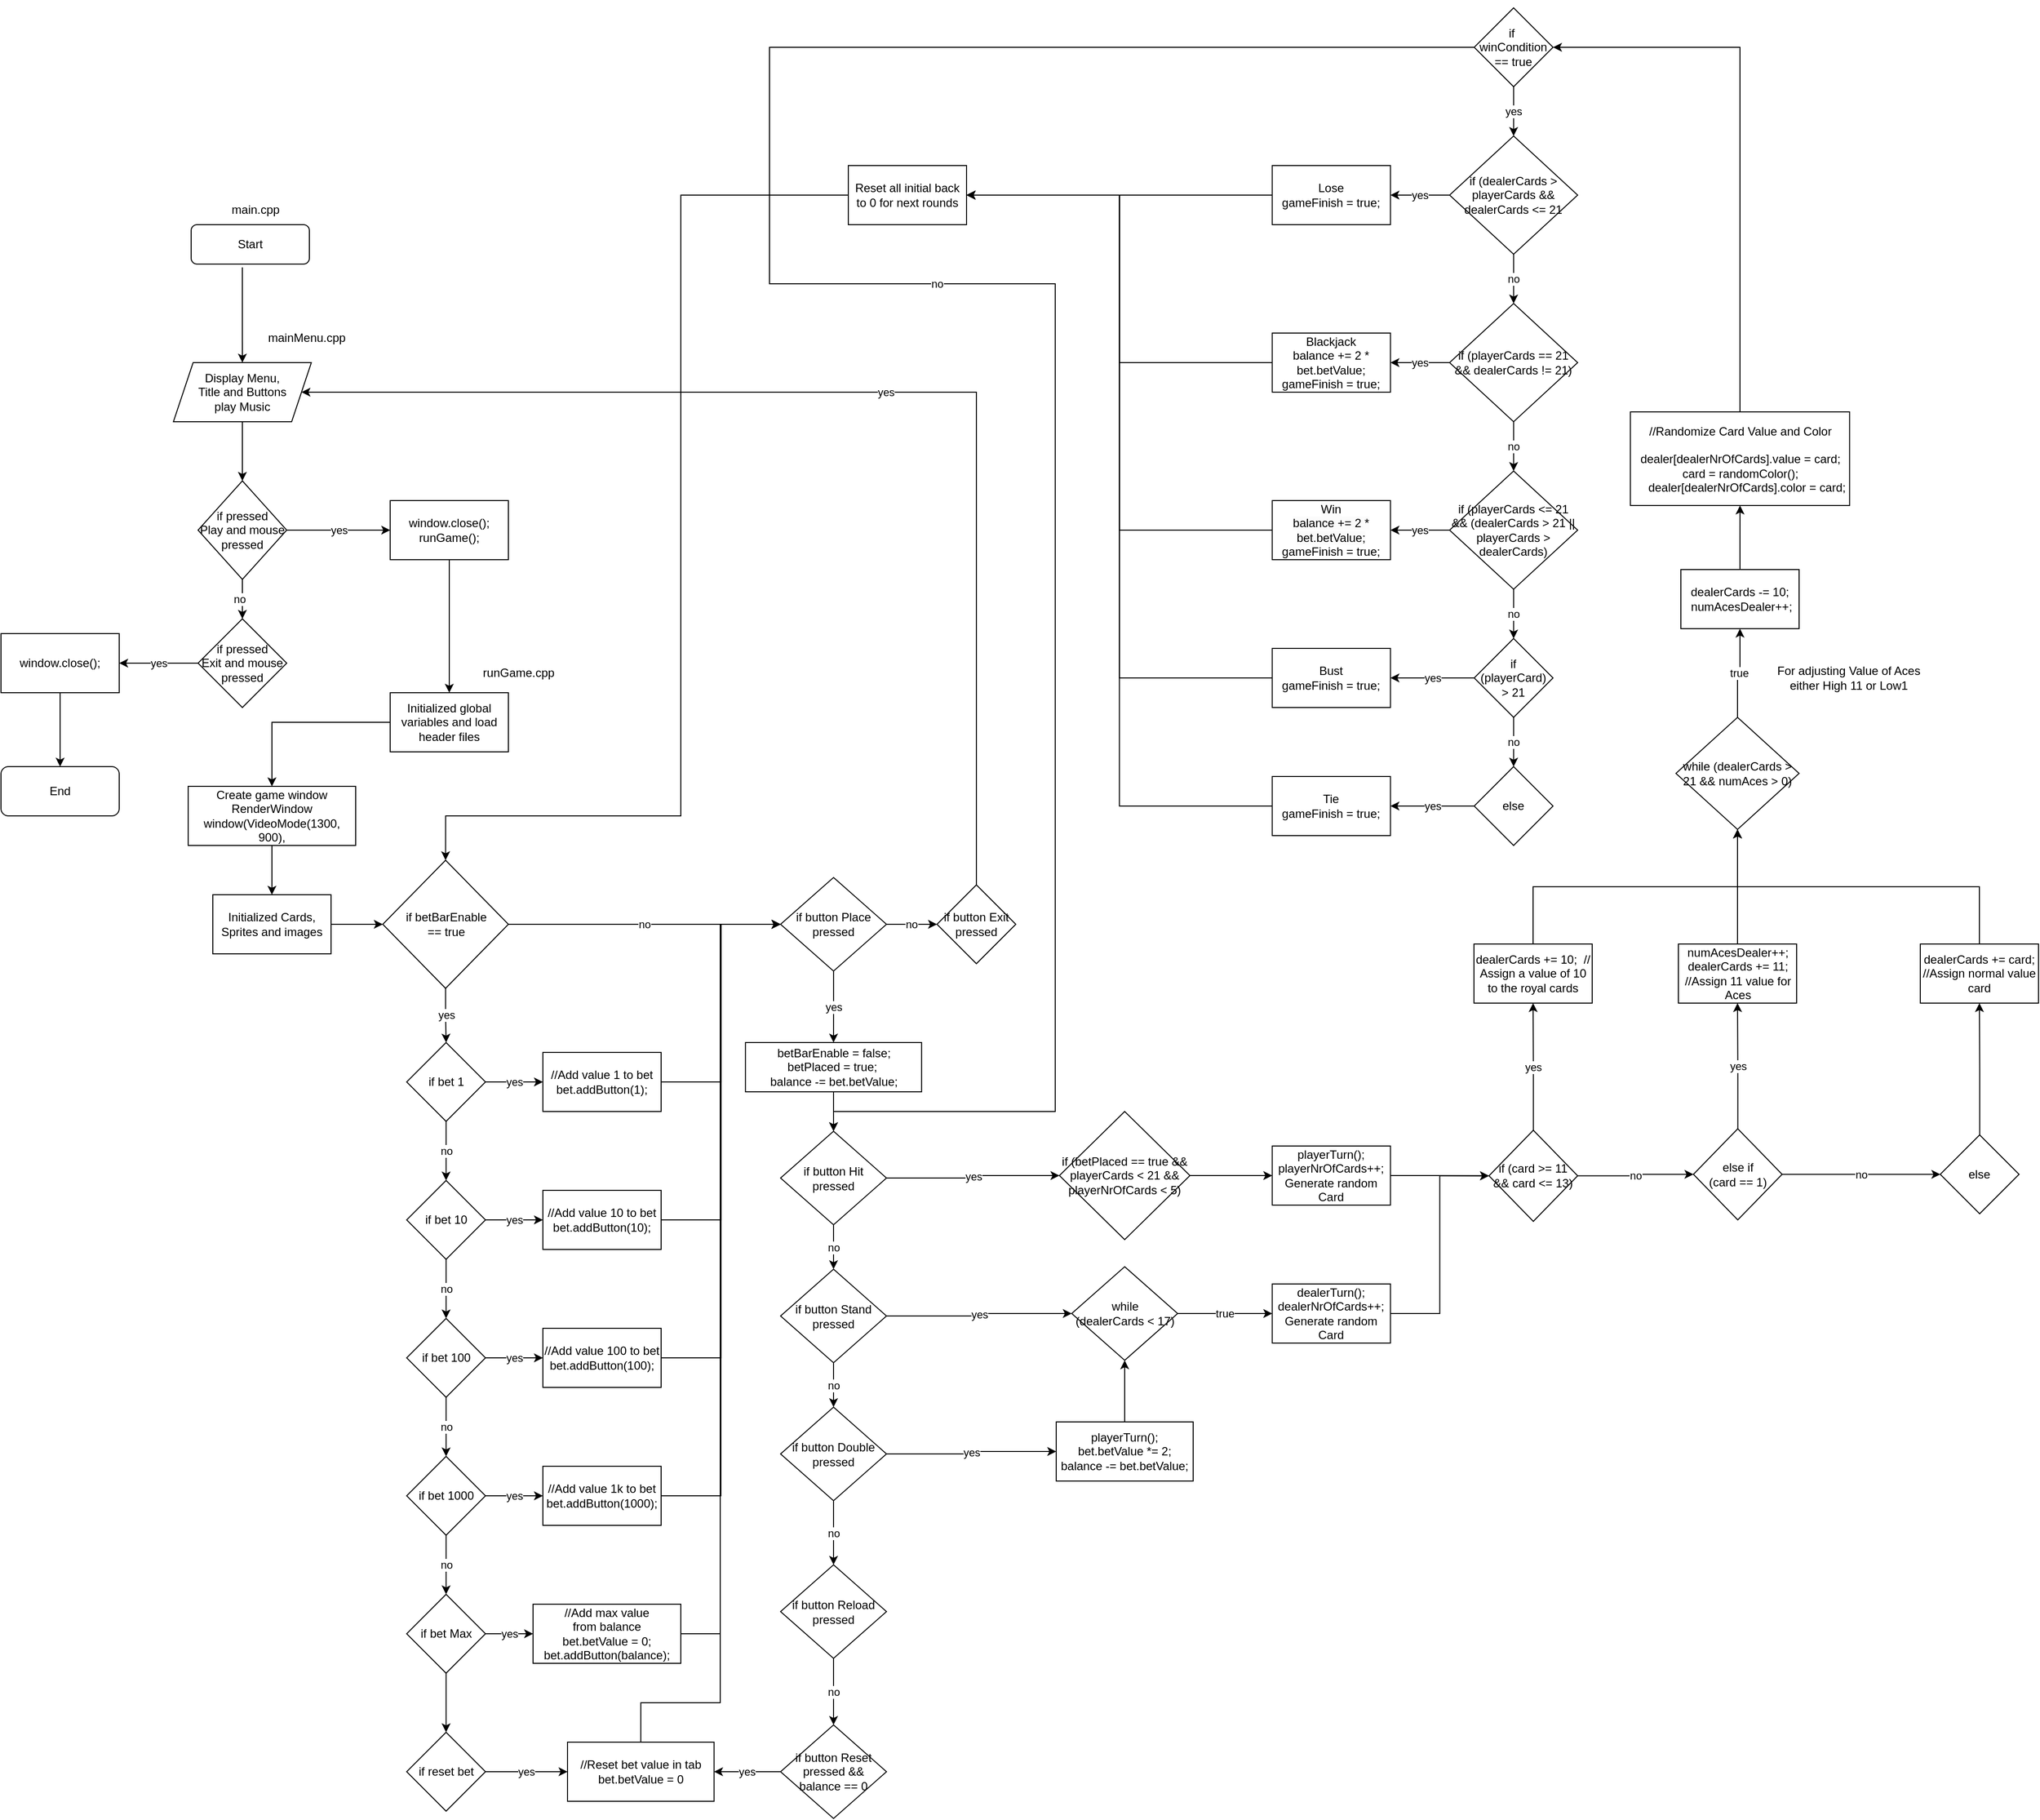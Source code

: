 <mxfile version="21.5.2" type="device">
  <diagram id="C5RBs43oDa-KdzZeNtuy" name="Page-1">
    <mxGraphModel dx="1436" dy="1927" grid="1" gridSize="10" guides="1" tooltips="1" connect="1" arrows="1" fold="1" page="1" pageScale="1" pageWidth="827" pageHeight="1169" math="0" shadow="0">
      <root>
        <mxCell id="WIyWlLk6GJQsqaUBKTNV-0" />
        <mxCell id="WIyWlLk6GJQsqaUBKTNV-1" parent="WIyWlLk6GJQsqaUBKTNV-0" />
        <mxCell id="WIyWlLk6GJQsqaUBKTNV-3" value="Start" style="rounded=1;whiteSpace=wrap;html=1;fontSize=12;glass=0;strokeWidth=1;shadow=0;" parent="WIyWlLk6GJQsqaUBKTNV-1" vertex="1">
          <mxGeometry x="363" y="50" width="120" height="40" as="geometry" />
        </mxCell>
        <mxCell id="_ZoihmpVt8dfy2tMKtAW-161" style="edgeStyle=orthogonalEdgeStyle;rounded=0;orthogonalLoop=1;jettySize=auto;html=1;exitX=1;exitY=0.5;exitDx=0;exitDy=0;entryX=0.5;entryY=0;entryDx=0;entryDy=0;" parent="WIyWlLk6GJQsqaUBKTNV-1" source="_ZoihmpVt8dfy2tMKtAW-148" edge="1">
          <mxGeometry relative="1" as="geometry">
            <Array as="points">
              <mxPoint x="1460" y="3185" />
              <mxPoint x="1460" y="260" />
              <mxPoint x="325" y="260" />
            </Array>
            <mxPoint x="325" y="280" as="targetPoint" />
          </mxGeometry>
        </mxCell>
        <mxCell id="vhASGHHcuAKfjOMkWjse-0" value="" style="endArrow=classic;html=1;rounded=0;exitX=0.433;exitY=1.085;exitDx=0;exitDy=0;exitPerimeter=0;entryX=0.5;entryY=0;entryDx=0;entryDy=0;" edge="1" parent="WIyWlLk6GJQsqaUBKTNV-1" source="WIyWlLk6GJQsqaUBKTNV-3" target="vhASGHHcuAKfjOMkWjse-1">
          <mxGeometry width="50" height="50" relative="1" as="geometry">
            <mxPoint x="380" y="170" as="sourcePoint" />
            <mxPoint x="406" y="130" as="targetPoint" />
          </mxGeometry>
        </mxCell>
        <mxCell id="vhASGHHcuAKfjOMkWjse-4" style="edgeStyle=orthogonalEdgeStyle;rounded=0;orthogonalLoop=1;jettySize=auto;html=1;exitX=0.5;exitY=1;exitDx=0;exitDy=0;entryX=0.5;entryY=0;entryDx=0;entryDy=0;" edge="1" parent="WIyWlLk6GJQsqaUBKTNV-1" source="vhASGHHcuAKfjOMkWjse-1" target="vhASGHHcuAKfjOMkWjse-2">
          <mxGeometry relative="1" as="geometry" />
        </mxCell>
        <mxCell id="vhASGHHcuAKfjOMkWjse-1" value="Display Menu, &lt;br&gt;Title and Buttons&lt;br&gt;play Music" style="shape=parallelogram;perimeter=parallelogramPerimeter;whiteSpace=wrap;html=1;fixedSize=1;" vertex="1" parent="WIyWlLk6GJQsqaUBKTNV-1">
          <mxGeometry x="345" y="190" width="140" height="60" as="geometry" />
        </mxCell>
        <mxCell id="vhASGHHcuAKfjOMkWjse-5" value="no&amp;nbsp;&amp;nbsp;" style="edgeStyle=orthogonalEdgeStyle;rounded=0;orthogonalLoop=1;jettySize=auto;html=1;exitX=0.5;exitY=1;exitDx=0;exitDy=0;" edge="1" parent="WIyWlLk6GJQsqaUBKTNV-1" source="vhASGHHcuAKfjOMkWjse-2" target="vhASGHHcuAKfjOMkWjse-3">
          <mxGeometry relative="1" as="geometry" />
        </mxCell>
        <mxCell id="vhASGHHcuAKfjOMkWjse-7" value="yes" style="edgeStyle=orthogonalEdgeStyle;rounded=0;orthogonalLoop=1;jettySize=auto;html=1;" edge="1" parent="WIyWlLk6GJQsqaUBKTNV-1" source="vhASGHHcuAKfjOMkWjse-2" target="vhASGHHcuAKfjOMkWjse-6">
          <mxGeometry relative="1" as="geometry" />
        </mxCell>
        <mxCell id="vhASGHHcuAKfjOMkWjse-2" value="if pressed&lt;br&gt;Play and mouse pressed" style="rhombus;whiteSpace=wrap;html=1;" vertex="1" parent="WIyWlLk6GJQsqaUBKTNV-1">
          <mxGeometry x="370" y="310" width="90" height="100" as="geometry" />
        </mxCell>
        <mxCell id="vhASGHHcuAKfjOMkWjse-10" value="yes" style="edgeStyle=orthogonalEdgeStyle;rounded=0;orthogonalLoop=1;jettySize=auto;html=1;" edge="1" parent="WIyWlLk6GJQsqaUBKTNV-1" source="vhASGHHcuAKfjOMkWjse-3" target="vhASGHHcuAKfjOMkWjse-9">
          <mxGeometry relative="1" as="geometry" />
        </mxCell>
        <mxCell id="vhASGHHcuAKfjOMkWjse-3" value="if pressed&lt;br&gt;Exit and mouse pressed" style="rhombus;whiteSpace=wrap;html=1;fillColor=none;" vertex="1" parent="WIyWlLk6GJQsqaUBKTNV-1">
          <mxGeometry x="370" y="450" width="90" height="90" as="geometry" />
        </mxCell>
        <mxCell id="vhASGHHcuAKfjOMkWjse-17" value="" style="edgeStyle=orthogonalEdgeStyle;rounded=0;orthogonalLoop=1;jettySize=auto;html=1;" edge="1" parent="WIyWlLk6GJQsqaUBKTNV-1" source="vhASGHHcuAKfjOMkWjse-6" target="vhASGHHcuAKfjOMkWjse-16">
          <mxGeometry relative="1" as="geometry" />
        </mxCell>
        <mxCell id="vhASGHHcuAKfjOMkWjse-6" value="&lt;div&gt;window.close();&lt;/div&gt;&lt;div&gt;&lt;span style=&quot;background-color: initial;&quot;&gt;runGame();&lt;/span&gt;&lt;/div&gt;" style="whiteSpace=wrap;html=1;" vertex="1" parent="WIyWlLk6GJQsqaUBKTNV-1">
          <mxGeometry x="565" y="330" width="120" height="60" as="geometry" />
        </mxCell>
        <mxCell id="vhASGHHcuAKfjOMkWjse-196" style="edgeStyle=orthogonalEdgeStyle;rounded=0;orthogonalLoop=1;jettySize=auto;html=1;exitX=0.5;exitY=1;exitDx=0;exitDy=0;entryX=0.5;entryY=0;entryDx=0;entryDy=0;" edge="1" parent="WIyWlLk6GJQsqaUBKTNV-1" source="vhASGHHcuAKfjOMkWjse-9" target="vhASGHHcuAKfjOMkWjse-195">
          <mxGeometry relative="1" as="geometry" />
        </mxCell>
        <mxCell id="vhASGHHcuAKfjOMkWjse-9" value="window.close();" style="whiteSpace=wrap;html=1;fillColor=none;" vertex="1" parent="WIyWlLk6GJQsqaUBKTNV-1">
          <mxGeometry x="170" y="465" width="120" height="60" as="geometry" />
        </mxCell>
        <mxCell id="vhASGHHcuAKfjOMkWjse-23" value="" style="edgeStyle=orthogonalEdgeStyle;rounded=0;orthogonalLoop=1;jettySize=auto;html=1;entryX=0.5;entryY=0;entryDx=0;entryDy=0;" edge="1" parent="WIyWlLk6GJQsqaUBKTNV-1" source="vhASGHHcuAKfjOMkWjse-16" target="vhASGHHcuAKfjOMkWjse-22">
          <mxGeometry relative="1" as="geometry">
            <mxPoint x="625" y="607.5" as="targetPoint" />
          </mxGeometry>
        </mxCell>
        <mxCell id="vhASGHHcuAKfjOMkWjse-16" value="Initialized global variables and load header files" style="whiteSpace=wrap;html=1;" vertex="1" parent="WIyWlLk6GJQsqaUBKTNV-1">
          <mxGeometry x="565" y="525" width="120" height="60" as="geometry" />
        </mxCell>
        <mxCell id="vhASGHHcuAKfjOMkWjse-18" value="runGame.cpp" style="text;html=1;align=center;verticalAlign=middle;resizable=0;points=[];autosize=1;strokeColor=none;fillColor=none;" vertex="1" parent="WIyWlLk6GJQsqaUBKTNV-1">
          <mxGeometry x="645" y="490" width="100" height="30" as="geometry" />
        </mxCell>
        <mxCell id="vhASGHHcuAKfjOMkWjse-19" value="main.cpp" style="text;html=1;align=center;verticalAlign=middle;resizable=0;points=[];autosize=1;strokeColor=none;fillColor=none;" vertex="1" parent="WIyWlLk6GJQsqaUBKTNV-1">
          <mxGeometry x="393" y="20" width="70" height="30" as="geometry" />
        </mxCell>
        <mxCell id="vhASGHHcuAKfjOMkWjse-20" value="mainMenu.cpp" style="text;html=1;align=center;verticalAlign=middle;resizable=0;points=[];autosize=1;strokeColor=none;fillColor=none;" vertex="1" parent="WIyWlLk6GJQsqaUBKTNV-1">
          <mxGeometry x="430" y="150" width="100" height="30" as="geometry" />
        </mxCell>
        <mxCell id="vhASGHHcuAKfjOMkWjse-25" value="" style="edgeStyle=orthogonalEdgeStyle;rounded=0;orthogonalLoop=1;jettySize=auto;html=1;exitX=0.5;exitY=1;exitDx=0;exitDy=0;" edge="1" parent="WIyWlLk6GJQsqaUBKTNV-1" source="vhASGHHcuAKfjOMkWjse-22" target="vhASGHHcuAKfjOMkWjse-24">
          <mxGeometry relative="1" as="geometry">
            <mxPoint x="625" y="667.5" as="sourcePoint" />
          </mxGeometry>
        </mxCell>
        <mxCell id="vhASGHHcuAKfjOMkWjse-22" value="Create game window&lt;br&gt;RenderWindow window(VideoMode(1300, 900)," style="whiteSpace=wrap;html=1;" vertex="1" parent="WIyWlLk6GJQsqaUBKTNV-1">
          <mxGeometry x="360" y="620" width="170" height="60" as="geometry" />
        </mxCell>
        <mxCell id="vhASGHHcuAKfjOMkWjse-27" value="" style="edgeStyle=orthogonalEdgeStyle;rounded=0;orthogonalLoop=1;jettySize=auto;html=1;" edge="1" parent="WIyWlLk6GJQsqaUBKTNV-1" source="vhASGHHcuAKfjOMkWjse-24" target="vhASGHHcuAKfjOMkWjse-26">
          <mxGeometry relative="1" as="geometry" />
        </mxCell>
        <mxCell id="vhASGHHcuAKfjOMkWjse-24" value="Initialized Cards, Sprites and images" style="whiteSpace=wrap;html=1;" vertex="1" parent="WIyWlLk6GJQsqaUBKTNV-1">
          <mxGeometry x="385" y="730" width="120" height="60" as="geometry" />
        </mxCell>
        <mxCell id="vhASGHHcuAKfjOMkWjse-31" value="no" style="edgeStyle=orthogonalEdgeStyle;rounded=0;orthogonalLoop=1;jettySize=auto;html=1;" edge="1" parent="WIyWlLk6GJQsqaUBKTNV-1" source="vhASGHHcuAKfjOMkWjse-26" target="vhASGHHcuAKfjOMkWjse-30">
          <mxGeometry relative="1" as="geometry" />
        </mxCell>
        <mxCell id="vhASGHHcuAKfjOMkWjse-110" value="yes" style="edgeStyle=orthogonalEdgeStyle;rounded=0;orthogonalLoop=1;jettySize=auto;html=1;" edge="1" parent="WIyWlLk6GJQsqaUBKTNV-1" source="vhASGHHcuAKfjOMkWjse-26" target="vhASGHHcuAKfjOMkWjse-109">
          <mxGeometry relative="1" as="geometry" />
        </mxCell>
        <mxCell id="vhASGHHcuAKfjOMkWjse-26" value="if betBarEnable &lt;br&gt;== true" style="rhombus;whiteSpace=wrap;html=1;" vertex="1" parent="WIyWlLk6GJQsqaUBKTNV-1">
          <mxGeometry x="557.5" y="695" width="127.5" height="130" as="geometry" />
        </mxCell>
        <mxCell id="vhASGHHcuAKfjOMkWjse-44" value="yes" style="edgeStyle=orthogonalEdgeStyle;rounded=0;orthogonalLoop=1;jettySize=auto;html=1;" edge="1" parent="WIyWlLk6GJQsqaUBKTNV-1" source="vhASGHHcuAKfjOMkWjse-30" target="vhASGHHcuAKfjOMkWjse-43">
          <mxGeometry relative="1" as="geometry" />
        </mxCell>
        <mxCell id="vhASGHHcuAKfjOMkWjse-57" value="no" style="edgeStyle=orthogonalEdgeStyle;rounded=0;orthogonalLoop=1;jettySize=auto;html=1;" edge="1" parent="WIyWlLk6GJQsqaUBKTNV-1" source="vhASGHHcuAKfjOMkWjse-30" target="vhASGHHcuAKfjOMkWjse-56">
          <mxGeometry relative="1" as="geometry" />
        </mxCell>
        <mxCell id="vhASGHHcuAKfjOMkWjse-30" value="if button Place pressed" style="rhombus;whiteSpace=wrap;html=1;" vertex="1" parent="WIyWlLk6GJQsqaUBKTNV-1">
          <mxGeometry x="961.25" y="712.5" width="107.5" height="95" as="geometry" />
        </mxCell>
        <mxCell id="vhASGHHcuAKfjOMkWjse-38" value="no" style="edgeStyle=orthogonalEdgeStyle;rounded=0;orthogonalLoop=1;jettySize=auto;html=1;" edge="1" parent="WIyWlLk6GJQsqaUBKTNV-1" source="vhASGHHcuAKfjOMkWjse-35" target="vhASGHHcuAKfjOMkWjse-37">
          <mxGeometry relative="1" as="geometry" />
        </mxCell>
        <mxCell id="vhASGHHcuAKfjOMkWjse-62" value="yes" style="edgeStyle=orthogonalEdgeStyle;rounded=0;orthogonalLoop=1;jettySize=auto;html=1;exitX=1;exitY=0.5;exitDx=0;exitDy=0;entryX=0;entryY=0.5;entryDx=0;entryDy=0;" edge="1" parent="WIyWlLk6GJQsqaUBKTNV-1" source="vhASGHHcuAKfjOMkWjse-35" target="vhASGHHcuAKfjOMkWjse-47">
          <mxGeometry relative="1" as="geometry" />
        </mxCell>
        <mxCell id="vhASGHHcuAKfjOMkWjse-35" value="if button Hit pressed" style="rhombus;whiteSpace=wrap;html=1;" vertex="1" parent="WIyWlLk6GJQsqaUBKTNV-1">
          <mxGeometry x="961.25" y="970" width="107.5" height="95" as="geometry" />
        </mxCell>
        <mxCell id="vhASGHHcuAKfjOMkWjse-40" value="no" style="edgeStyle=orthogonalEdgeStyle;rounded=0;orthogonalLoop=1;jettySize=auto;html=1;" edge="1" parent="WIyWlLk6GJQsqaUBKTNV-1" source="vhASGHHcuAKfjOMkWjse-37" target="vhASGHHcuAKfjOMkWjse-39">
          <mxGeometry relative="1" as="geometry" />
        </mxCell>
        <mxCell id="vhASGHHcuAKfjOMkWjse-67" value="yes" style="edgeStyle=orthogonalEdgeStyle;rounded=0;orthogonalLoop=1;jettySize=auto;html=1;" edge="1" parent="WIyWlLk6GJQsqaUBKTNV-1" source="vhASGHHcuAKfjOMkWjse-37" target="vhASGHHcuAKfjOMkWjse-66">
          <mxGeometry relative="1" as="geometry" />
        </mxCell>
        <mxCell id="vhASGHHcuAKfjOMkWjse-37" value="if button Stand pressed" style="rhombus;whiteSpace=wrap;html=1;" vertex="1" parent="WIyWlLk6GJQsqaUBKTNV-1">
          <mxGeometry x="961.25" y="1110" width="107.5" height="95" as="geometry" />
        </mxCell>
        <mxCell id="vhASGHHcuAKfjOMkWjse-42" value="no" style="edgeStyle=orthogonalEdgeStyle;rounded=0;orthogonalLoop=1;jettySize=auto;html=1;" edge="1" parent="WIyWlLk6GJQsqaUBKTNV-1" source="vhASGHHcuAKfjOMkWjse-39" target="vhASGHHcuAKfjOMkWjse-41">
          <mxGeometry relative="1" as="geometry" />
        </mxCell>
        <mxCell id="vhASGHHcuAKfjOMkWjse-71" value="yes" style="edgeStyle=orthogonalEdgeStyle;rounded=0;orthogonalLoop=1;jettySize=auto;html=1;" edge="1" parent="WIyWlLk6GJQsqaUBKTNV-1" source="vhASGHHcuAKfjOMkWjse-39" target="vhASGHHcuAKfjOMkWjse-70">
          <mxGeometry relative="1" as="geometry" />
        </mxCell>
        <mxCell id="vhASGHHcuAKfjOMkWjse-39" value="if button Double pressed" style="rhombus;whiteSpace=wrap;html=1;" vertex="1" parent="WIyWlLk6GJQsqaUBKTNV-1">
          <mxGeometry x="961.25" y="1250" width="107.5" height="95" as="geometry" />
        </mxCell>
        <mxCell id="vhASGHHcuAKfjOMkWjse-54" value="no" style="edgeStyle=orthogonalEdgeStyle;rounded=0;orthogonalLoop=1;jettySize=auto;html=1;" edge="1" parent="WIyWlLk6GJQsqaUBKTNV-1" source="vhASGHHcuAKfjOMkWjse-41" target="vhASGHHcuAKfjOMkWjse-53">
          <mxGeometry relative="1" as="geometry" />
        </mxCell>
        <mxCell id="vhASGHHcuAKfjOMkWjse-41" value="if button Reload pressed" style="rhombus;whiteSpace=wrap;html=1;" vertex="1" parent="WIyWlLk6GJQsqaUBKTNV-1">
          <mxGeometry x="961.25" y="1410" width="107.5" height="95" as="geometry" />
        </mxCell>
        <mxCell id="vhASGHHcuAKfjOMkWjse-55" style="edgeStyle=orthogonalEdgeStyle;rounded=0;orthogonalLoop=1;jettySize=auto;html=1;entryX=0.5;entryY=0;entryDx=0;entryDy=0;" edge="1" parent="WIyWlLk6GJQsqaUBKTNV-1" source="vhASGHHcuAKfjOMkWjse-43" target="vhASGHHcuAKfjOMkWjse-35">
          <mxGeometry relative="1" as="geometry" />
        </mxCell>
        <mxCell id="vhASGHHcuAKfjOMkWjse-43" value="&lt;div&gt;betBarEnable = false;&lt;/div&gt;&lt;div&gt;betPlaced = true;&amp;nbsp;&lt;br&gt;&lt;span style=&quot;background-color: initial;&quot;&gt;balance -= bet.betValue;&lt;/span&gt;&lt;/div&gt;" style="whiteSpace=wrap;html=1;" vertex="1" parent="WIyWlLk6GJQsqaUBKTNV-1">
          <mxGeometry x="925.62" y="880" width="178.75" height="50" as="geometry" />
        </mxCell>
        <mxCell id="vhASGHHcuAKfjOMkWjse-63" style="edgeStyle=orthogonalEdgeStyle;rounded=0;orthogonalLoop=1;jettySize=auto;html=1;exitX=1;exitY=0.5;exitDx=0;exitDy=0;" edge="1" parent="WIyWlLk6GJQsqaUBKTNV-1" source="vhASGHHcuAKfjOMkWjse-47" target="vhASGHHcuAKfjOMkWjse-49">
          <mxGeometry relative="1" as="geometry" />
        </mxCell>
        <mxCell id="vhASGHHcuAKfjOMkWjse-47" value="if (betPlaced == true &amp;amp;&amp;amp; playerCards &amp;lt; 21 &amp;amp;&amp;amp; playerNrOfCards &amp;lt; 5)" style="rhombus;whiteSpace=wrap;html=1;" vertex="1" parent="WIyWlLk6GJQsqaUBKTNV-1">
          <mxGeometry x="1244.25" y="950" width="132.5" height="130" as="geometry" />
        </mxCell>
        <mxCell id="vhASGHHcuAKfjOMkWjse-76" value="" style="edgeStyle=orthogonalEdgeStyle;rounded=0;orthogonalLoop=1;jettySize=auto;html=1;" edge="1" parent="WIyWlLk6GJQsqaUBKTNV-1" source="vhASGHHcuAKfjOMkWjse-49" target="vhASGHHcuAKfjOMkWjse-75">
          <mxGeometry relative="1" as="geometry" />
        </mxCell>
        <mxCell id="vhASGHHcuAKfjOMkWjse-49" value="playerTurn();&lt;br&gt;playerNrOfCards++;&lt;br&gt;Generate random Card" style="whiteSpace=wrap;html=1;" vertex="1" parent="WIyWlLk6GJQsqaUBKTNV-1">
          <mxGeometry x="1460.25" y="985" width="120" height="60" as="geometry" />
        </mxCell>
        <mxCell id="vhASGHHcuAKfjOMkWjse-139" value="yes" style="edgeStyle=orthogonalEdgeStyle;rounded=0;orthogonalLoop=1;jettySize=auto;html=1;exitX=0;exitY=0.5;exitDx=0;exitDy=0;entryX=1;entryY=0.5;entryDx=0;entryDy=0;" edge="1" parent="WIyWlLk6GJQsqaUBKTNV-1" source="vhASGHHcuAKfjOMkWjse-53" target="vhASGHHcuAKfjOMkWjse-134">
          <mxGeometry relative="1" as="geometry" />
        </mxCell>
        <mxCell id="vhASGHHcuAKfjOMkWjse-53" value="if button Reset pressed &amp;amp;&amp;amp;&lt;br&gt;balance == 0" style="rhombus;whiteSpace=wrap;html=1;" vertex="1" parent="WIyWlLk6GJQsqaUBKTNV-1">
          <mxGeometry x="961.25" y="1572.5" width="107.5" height="95" as="geometry" />
        </mxCell>
        <mxCell id="vhASGHHcuAKfjOMkWjse-61" value="yes" style="edgeStyle=orthogonalEdgeStyle;rounded=0;orthogonalLoop=1;jettySize=auto;html=1;entryX=1;entryY=0.5;entryDx=0;entryDy=0;" edge="1" parent="WIyWlLk6GJQsqaUBKTNV-1" source="vhASGHHcuAKfjOMkWjse-56" target="vhASGHHcuAKfjOMkWjse-1">
          <mxGeometry relative="1" as="geometry">
            <Array as="points">
              <mxPoint x="1160" y="220" />
            </Array>
          </mxGeometry>
        </mxCell>
        <mxCell id="vhASGHHcuAKfjOMkWjse-56" value="if button Exit pressed" style="rhombus;whiteSpace=wrap;html=1;" vertex="1" parent="WIyWlLk6GJQsqaUBKTNV-1">
          <mxGeometry x="1120" y="720" width="80" height="80" as="geometry" />
        </mxCell>
        <mxCell id="vhASGHHcuAKfjOMkWjse-69" value="true" style="edgeStyle=orthogonalEdgeStyle;rounded=0;orthogonalLoop=1;jettySize=auto;html=1;" edge="1" parent="WIyWlLk6GJQsqaUBKTNV-1" source="vhASGHHcuAKfjOMkWjse-66" target="vhASGHHcuAKfjOMkWjse-68">
          <mxGeometry relative="1" as="geometry" />
        </mxCell>
        <mxCell id="vhASGHHcuAKfjOMkWjse-66" value="while &lt;br&gt;(dealerCards &amp;lt; 17)" style="rhombus;whiteSpace=wrap;html=1;" vertex="1" parent="WIyWlLk6GJQsqaUBKTNV-1">
          <mxGeometry x="1256.75" y="1107.5" width="107.5" height="95" as="geometry" />
        </mxCell>
        <mxCell id="vhASGHHcuAKfjOMkWjse-81" style="edgeStyle=orthogonalEdgeStyle;rounded=0;orthogonalLoop=1;jettySize=auto;html=1;entryX=0;entryY=0.5;entryDx=0;entryDy=0;" edge="1" parent="WIyWlLk6GJQsqaUBKTNV-1" source="vhASGHHcuAKfjOMkWjse-68" target="vhASGHHcuAKfjOMkWjse-75">
          <mxGeometry relative="1" as="geometry" />
        </mxCell>
        <mxCell id="vhASGHHcuAKfjOMkWjse-68" value="dealerTurn();&lt;br&gt;dealerNrOfCards++;&lt;br&gt;Generate random Card" style="whiteSpace=wrap;html=1;" vertex="1" parent="WIyWlLk6GJQsqaUBKTNV-1">
          <mxGeometry x="1460.25" y="1125" width="120" height="60" as="geometry" />
        </mxCell>
        <mxCell id="vhASGHHcuAKfjOMkWjse-74" style="edgeStyle=orthogonalEdgeStyle;rounded=0;orthogonalLoop=1;jettySize=auto;html=1;entryX=0.5;entryY=1;entryDx=0;entryDy=0;" edge="1" parent="WIyWlLk6GJQsqaUBKTNV-1" source="vhASGHHcuAKfjOMkWjse-70" target="vhASGHHcuAKfjOMkWjse-66">
          <mxGeometry relative="1" as="geometry" />
        </mxCell>
        <mxCell id="vhASGHHcuAKfjOMkWjse-70" value="playerTurn();&lt;br&gt;&lt;div&gt;bet.betValue *= 2;&lt;/div&gt;&lt;div&gt;balance -= bet.betValue;&lt;span style=&quot;&quot;&gt;&lt;/span&gt;&lt;/div&gt;" style="whiteSpace=wrap;html=1;" vertex="1" parent="WIyWlLk6GJQsqaUBKTNV-1">
          <mxGeometry x="1241" y="1265" width="139" height="60" as="geometry" />
        </mxCell>
        <mxCell id="vhASGHHcuAKfjOMkWjse-78" value="no" style="edgeStyle=orthogonalEdgeStyle;rounded=0;orthogonalLoop=1;jettySize=auto;html=1;" edge="1" parent="WIyWlLk6GJQsqaUBKTNV-1" source="vhASGHHcuAKfjOMkWjse-75" target="vhASGHHcuAKfjOMkWjse-77">
          <mxGeometry relative="1" as="geometry" />
        </mxCell>
        <mxCell id="vhASGHHcuAKfjOMkWjse-83" value="yes" style="edgeStyle=orthogonalEdgeStyle;rounded=0;orthogonalLoop=1;jettySize=auto;html=1;" edge="1" parent="WIyWlLk6GJQsqaUBKTNV-1" source="vhASGHHcuAKfjOMkWjse-75" target="vhASGHHcuAKfjOMkWjse-82">
          <mxGeometry relative="1" as="geometry" />
        </mxCell>
        <mxCell id="vhASGHHcuAKfjOMkWjse-75" value="if (card &amp;gt;= 11 &amp;amp;&amp;amp; card &amp;lt;= 13)" style="rhombus;whiteSpace=wrap;html=1;" vertex="1" parent="WIyWlLk6GJQsqaUBKTNV-1">
          <mxGeometry x="1680.25" y="969" width="90" height="92.5" as="geometry" />
        </mxCell>
        <mxCell id="vhASGHHcuAKfjOMkWjse-80" value="no" style="edgeStyle=orthogonalEdgeStyle;rounded=0;orthogonalLoop=1;jettySize=auto;html=1;" edge="1" parent="WIyWlLk6GJQsqaUBKTNV-1" source="vhASGHHcuAKfjOMkWjse-77" target="vhASGHHcuAKfjOMkWjse-79">
          <mxGeometry relative="1" as="geometry" />
        </mxCell>
        <mxCell id="vhASGHHcuAKfjOMkWjse-85" value="yes" style="edgeStyle=orthogonalEdgeStyle;rounded=0;orthogonalLoop=1;jettySize=auto;html=1;" edge="1" parent="WIyWlLk6GJQsqaUBKTNV-1" source="vhASGHHcuAKfjOMkWjse-77" target="vhASGHHcuAKfjOMkWjse-84">
          <mxGeometry relative="1" as="geometry" />
        </mxCell>
        <mxCell id="vhASGHHcuAKfjOMkWjse-77" value="else if &lt;br&gt;(card == 1)" style="rhombus;whiteSpace=wrap;html=1;" vertex="1" parent="WIyWlLk6GJQsqaUBKTNV-1">
          <mxGeometry x="1887.75" y="967.5" width="90" height="92.5" as="geometry" />
        </mxCell>
        <mxCell id="vhASGHHcuAKfjOMkWjse-87" value="" style="edgeStyle=orthogonalEdgeStyle;rounded=0;orthogonalLoop=1;jettySize=auto;html=1;" edge="1" parent="WIyWlLk6GJQsqaUBKTNV-1" source="vhASGHHcuAKfjOMkWjse-79" target="vhASGHHcuAKfjOMkWjse-86">
          <mxGeometry relative="1" as="geometry" />
        </mxCell>
        <mxCell id="vhASGHHcuAKfjOMkWjse-79" value="else" style="rhombus;whiteSpace=wrap;html=1;" vertex="1" parent="WIyWlLk6GJQsqaUBKTNV-1">
          <mxGeometry x="2138.25" y="973.75" width="80" height="80" as="geometry" />
        </mxCell>
        <mxCell id="vhASGHHcuAKfjOMkWjse-151" style="edgeStyle=orthogonalEdgeStyle;rounded=0;orthogonalLoop=1;jettySize=auto;html=1;exitX=0.5;exitY=0;exitDx=0;exitDy=0;entryX=0.5;entryY=1;entryDx=0;entryDy=0;" edge="1" parent="WIyWlLk6GJQsqaUBKTNV-1" source="vhASGHHcuAKfjOMkWjse-82" target="vhASGHHcuAKfjOMkWjse-88">
          <mxGeometry relative="1" as="geometry" />
        </mxCell>
        <mxCell id="vhASGHHcuAKfjOMkWjse-82" value="dealerCards += 10;&amp;nbsp; // Assign a value of 10 to the royal cards" style="whiteSpace=wrap;html=1;" vertex="1" parent="WIyWlLk6GJQsqaUBKTNV-1">
          <mxGeometry x="1665" y="780" width="120" height="60" as="geometry" />
        </mxCell>
        <mxCell id="vhASGHHcuAKfjOMkWjse-89" value="" style="edgeStyle=orthogonalEdgeStyle;rounded=0;orthogonalLoop=1;jettySize=auto;html=1;" edge="1" parent="WIyWlLk6GJQsqaUBKTNV-1" source="vhASGHHcuAKfjOMkWjse-84" target="vhASGHHcuAKfjOMkWjse-88">
          <mxGeometry relative="1" as="geometry" />
        </mxCell>
        <mxCell id="vhASGHHcuAKfjOMkWjse-84" value="numAcesDealer++; dealerCards += 11;&lt;br&gt;//Assign 11 value for Aces" style="whiteSpace=wrap;html=1;" vertex="1" parent="WIyWlLk6GJQsqaUBKTNV-1">
          <mxGeometry x="1872.5" y="780" width="120" height="60" as="geometry" />
        </mxCell>
        <mxCell id="vhASGHHcuAKfjOMkWjse-149" style="edgeStyle=orthogonalEdgeStyle;rounded=0;orthogonalLoop=1;jettySize=auto;html=1;exitX=0.5;exitY=0;exitDx=0;exitDy=0;entryX=0.5;entryY=1;entryDx=0;entryDy=0;" edge="1" parent="WIyWlLk6GJQsqaUBKTNV-1" source="vhASGHHcuAKfjOMkWjse-86" target="vhASGHHcuAKfjOMkWjse-88">
          <mxGeometry relative="1" as="geometry" />
        </mxCell>
        <mxCell id="vhASGHHcuAKfjOMkWjse-86" value="dealerCards += card;&lt;br&gt;//Assign normal value card" style="whiteSpace=wrap;html=1;" vertex="1" parent="WIyWlLk6GJQsqaUBKTNV-1">
          <mxGeometry x="2118" y="780" width="120" height="60" as="geometry" />
        </mxCell>
        <mxCell id="vhASGHHcuAKfjOMkWjse-106" value="true" style="edgeStyle=orthogonalEdgeStyle;rounded=0;orthogonalLoop=1;jettySize=auto;html=1;" edge="1" parent="WIyWlLk6GJQsqaUBKTNV-1" source="vhASGHHcuAKfjOMkWjse-88" target="vhASGHHcuAKfjOMkWjse-105">
          <mxGeometry relative="1" as="geometry" />
        </mxCell>
        <mxCell id="vhASGHHcuAKfjOMkWjse-88" value="while (dealerCards &amp;gt; 21 &amp;amp;&amp;amp; numAces &amp;gt; 0)" style="rhombus;whiteSpace=wrap;html=1;" vertex="1" parent="WIyWlLk6GJQsqaUBKTNV-1">
          <mxGeometry x="1870" y="550" width="125" height="113.75" as="geometry" />
        </mxCell>
        <mxCell id="vhASGHHcuAKfjOMkWjse-98" value="For adjusting Value of Aces&lt;br&gt;either High 11 or Low1" style="text;html=1;align=center;verticalAlign=middle;resizable=0;points=[];autosize=1;strokeColor=none;fillColor=none;" vertex="1" parent="WIyWlLk6GJQsqaUBKTNV-1">
          <mxGeometry x="1960" y="490.0" width="170" height="40" as="geometry" />
        </mxCell>
        <mxCell id="vhASGHHcuAKfjOMkWjse-108" value="" style="edgeStyle=orthogonalEdgeStyle;rounded=0;orthogonalLoop=1;jettySize=auto;html=1;" edge="1" parent="WIyWlLk6GJQsqaUBKTNV-1" source="vhASGHHcuAKfjOMkWjse-105" target="vhASGHHcuAKfjOMkWjse-107">
          <mxGeometry relative="1" as="geometry" />
        </mxCell>
        <mxCell id="vhASGHHcuAKfjOMkWjse-105" value="dealerCards -= 10;&lt;br&gt;&amp;nbsp;numAcesDealer++;" style="whiteSpace=wrap;html=1;" vertex="1" parent="WIyWlLk6GJQsqaUBKTNV-1">
          <mxGeometry x="1875" y="399.995" width="120" height="60" as="geometry" />
        </mxCell>
        <mxCell id="vhASGHHcuAKfjOMkWjse-194" style="edgeStyle=orthogonalEdgeStyle;rounded=0;orthogonalLoop=1;jettySize=auto;html=1;exitX=0.5;exitY=0;exitDx=0;exitDy=0;entryX=1;entryY=0.5;entryDx=0;entryDy=0;" edge="1" parent="WIyWlLk6GJQsqaUBKTNV-1" source="vhASGHHcuAKfjOMkWjse-107" target="vhASGHHcuAKfjOMkWjse-153">
          <mxGeometry relative="1" as="geometry" />
        </mxCell>
        <mxCell id="vhASGHHcuAKfjOMkWjse-107" value="//Randomize Card Value and Color&lt;br&gt;&lt;br&gt;&lt;div&gt;dealer[dealerNrOfCards].value = card;&lt;/div&gt;&lt;div&gt;card = randomColor();&lt;span style=&quot;&quot;&gt;&lt;/span&gt;&lt;/div&gt;&lt;div&gt;&lt;span style=&quot;&quot;&gt;&lt;span style=&quot;&quot;&gt;&lt;span style=&quot;white-space: pre;&quot;&gt;&amp;nbsp;&amp;nbsp;&amp;nbsp;&amp;nbsp;&lt;/span&gt;&lt;/span&gt;dealer[dealerNrOfCards].color = card;&lt;/span&gt;&lt;/div&gt;" style="whiteSpace=wrap;html=1;" vertex="1" parent="WIyWlLk6GJQsqaUBKTNV-1">
          <mxGeometry x="1823.75" y="240" width="222.5" height="95.01" as="geometry" />
        </mxCell>
        <mxCell id="vhASGHHcuAKfjOMkWjse-112" value="no" style="edgeStyle=orthogonalEdgeStyle;rounded=0;orthogonalLoop=1;jettySize=auto;html=1;" edge="1" parent="WIyWlLk6GJQsqaUBKTNV-1" source="vhASGHHcuAKfjOMkWjse-109" target="vhASGHHcuAKfjOMkWjse-111">
          <mxGeometry relative="1" as="geometry" />
        </mxCell>
        <mxCell id="vhASGHHcuAKfjOMkWjse-125" value="yes" style="edgeStyle=orthogonalEdgeStyle;rounded=0;orthogonalLoop=1;jettySize=auto;html=1;" edge="1" parent="WIyWlLk6GJQsqaUBKTNV-1" source="vhASGHHcuAKfjOMkWjse-109" target="vhASGHHcuAKfjOMkWjse-124">
          <mxGeometry relative="1" as="geometry" />
        </mxCell>
        <mxCell id="vhASGHHcuAKfjOMkWjse-109" value="if bet 1" style="rhombus;whiteSpace=wrap;html=1;" vertex="1" parent="WIyWlLk6GJQsqaUBKTNV-1">
          <mxGeometry x="581.75" y="880" width="80" height="80" as="geometry" />
        </mxCell>
        <mxCell id="vhASGHHcuAKfjOMkWjse-114" value="no" style="edgeStyle=orthogonalEdgeStyle;rounded=0;orthogonalLoop=1;jettySize=auto;html=1;" edge="1" parent="WIyWlLk6GJQsqaUBKTNV-1" source="vhASGHHcuAKfjOMkWjse-111" target="vhASGHHcuAKfjOMkWjse-113">
          <mxGeometry relative="1" as="geometry" />
        </mxCell>
        <mxCell id="vhASGHHcuAKfjOMkWjse-127" value="yes" style="edgeStyle=orthogonalEdgeStyle;rounded=0;orthogonalLoop=1;jettySize=auto;html=1;" edge="1" parent="WIyWlLk6GJQsqaUBKTNV-1" source="vhASGHHcuAKfjOMkWjse-111" target="vhASGHHcuAKfjOMkWjse-126">
          <mxGeometry relative="1" as="geometry" />
        </mxCell>
        <mxCell id="vhASGHHcuAKfjOMkWjse-111" value="if bet 10" style="rhombus;whiteSpace=wrap;html=1;" vertex="1" parent="WIyWlLk6GJQsqaUBKTNV-1">
          <mxGeometry x="581.75" y="1020" width="80" height="80" as="geometry" />
        </mxCell>
        <mxCell id="vhASGHHcuAKfjOMkWjse-116" value="no" style="edgeStyle=orthogonalEdgeStyle;rounded=0;orthogonalLoop=1;jettySize=auto;html=1;" edge="1" parent="WIyWlLk6GJQsqaUBKTNV-1" source="vhASGHHcuAKfjOMkWjse-113" target="vhASGHHcuAKfjOMkWjse-115">
          <mxGeometry relative="1" as="geometry" />
        </mxCell>
        <mxCell id="vhASGHHcuAKfjOMkWjse-129" value="yes" style="edgeStyle=orthogonalEdgeStyle;rounded=0;orthogonalLoop=1;jettySize=auto;html=1;" edge="1" parent="WIyWlLk6GJQsqaUBKTNV-1" source="vhASGHHcuAKfjOMkWjse-113" target="vhASGHHcuAKfjOMkWjse-128">
          <mxGeometry relative="1" as="geometry" />
        </mxCell>
        <mxCell id="vhASGHHcuAKfjOMkWjse-113" value="if bet 100" style="rhombus;whiteSpace=wrap;html=1;" vertex="1" parent="WIyWlLk6GJQsqaUBKTNV-1">
          <mxGeometry x="581.75" y="1160" width="80" height="80" as="geometry" />
        </mxCell>
        <mxCell id="vhASGHHcuAKfjOMkWjse-118" value="no" style="edgeStyle=orthogonalEdgeStyle;rounded=0;orthogonalLoop=1;jettySize=auto;html=1;" edge="1" parent="WIyWlLk6GJQsqaUBKTNV-1" source="vhASGHHcuAKfjOMkWjse-115" target="vhASGHHcuAKfjOMkWjse-117">
          <mxGeometry relative="1" as="geometry" />
        </mxCell>
        <mxCell id="vhASGHHcuAKfjOMkWjse-131" value="yes" style="edgeStyle=orthogonalEdgeStyle;rounded=0;orthogonalLoop=1;jettySize=auto;html=1;" edge="1" parent="WIyWlLk6GJQsqaUBKTNV-1" source="vhASGHHcuAKfjOMkWjse-115" target="vhASGHHcuAKfjOMkWjse-130">
          <mxGeometry relative="1" as="geometry" />
        </mxCell>
        <mxCell id="vhASGHHcuAKfjOMkWjse-115" value="if bet 1000" style="rhombus;whiteSpace=wrap;html=1;" vertex="1" parent="WIyWlLk6GJQsqaUBKTNV-1">
          <mxGeometry x="581.75" y="1300" width="80" height="80" as="geometry" />
        </mxCell>
        <mxCell id="vhASGHHcuAKfjOMkWjse-123" value="" style="edgeStyle=orthogonalEdgeStyle;rounded=0;orthogonalLoop=1;jettySize=auto;html=1;" edge="1" parent="WIyWlLk6GJQsqaUBKTNV-1" source="vhASGHHcuAKfjOMkWjse-117" target="vhASGHHcuAKfjOMkWjse-122">
          <mxGeometry relative="1" as="geometry" />
        </mxCell>
        <mxCell id="vhASGHHcuAKfjOMkWjse-133" value="yes" style="edgeStyle=orthogonalEdgeStyle;rounded=0;orthogonalLoop=1;jettySize=auto;html=1;" edge="1" parent="WIyWlLk6GJQsqaUBKTNV-1" source="vhASGHHcuAKfjOMkWjse-117" target="vhASGHHcuAKfjOMkWjse-132">
          <mxGeometry relative="1" as="geometry" />
        </mxCell>
        <mxCell id="vhASGHHcuAKfjOMkWjse-117" value="if bet Max" style="rhombus;whiteSpace=wrap;html=1;" vertex="1" parent="WIyWlLk6GJQsqaUBKTNV-1">
          <mxGeometry x="581.75" y="1440" width="80" height="80" as="geometry" />
        </mxCell>
        <mxCell id="vhASGHHcuAKfjOMkWjse-135" value="yes" style="edgeStyle=orthogonalEdgeStyle;rounded=0;orthogonalLoop=1;jettySize=auto;html=1;" edge="1" parent="WIyWlLk6GJQsqaUBKTNV-1" source="vhASGHHcuAKfjOMkWjse-122" target="vhASGHHcuAKfjOMkWjse-134">
          <mxGeometry relative="1" as="geometry" />
        </mxCell>
        <mxCell id="vhASGHHcuAKfjOMkWjse-122" value="if reset bet" style="rhombus;whiteSpace=wrap;html=1;" vertex="1" parent="WIyWlLk6GJQsqaUBKTNV-1">
          <mxGeometry x="581.75" y="1580" width="80" height="80" as="geometry" />
        </mxCell>
        <mxCell id="vhASGHHcuAKfjOMkWjse-140" style="edgeStyle=orthogonalEdgeStyle;rounded=0;orthogonalLoop=1;jettySize=auto;html=1;entryX=0;entryY=0.5;entryDx=0;entryDy=0;" edge="1" parent="WIyWlLk6GJQsqaUBKTNV-1" source="vhASGHHcuAKfjOMkWjse-124" target="vhASGHHcuAKfjOMkWjse-30">
          <mxGeometry relative="1" as="geometry" />
        </mxCell>
        <mxCell id="vhASGHHcuAKfjOMkWjse-124" value="//Add value 1 to bet&lt;br&gt;bet.addButton(1);" style="whiteSpace=wrap;html=1;" vertex="1" parent="WIyWlLk6GJQsqaUBKTNV-1">
          <mxGeometry x="720" y="890" width="120" height="60" as="geometry" />
        </mxCell>
        <mxCell id="vhASGHHcuAKfjOMkWjse-142" style="edgeStyle=orthogonalEdgeStyle;rounded=0;orthogonalLoop=1;jettySize=auto;html=1;exitX=1;exitY=0.5;exitDx=0;exitDy=0;entryX=0;entryY=0.5;entryDx=0;entryDy=0;" edge="1" parent="WIyWlLk6GJQsqaUBKTNV-1" source="vhASGHHcuAKfjOMkWjse-126" target="vhASGHHcuAKfjOMkWjse-30">
          <mxGeometry relative="1" as="geometry" />
        </mxCell>
        <mxCell id="vhASGHHcuAKfjOMkWjse-126" value="//Add value 10 to bet&lt;br&gt;bet.addButton(10);" style="whiteSpace=wrap;html=1;" vertex="1" parent="WIyWlLk6GJQsqaUBKTNV-1">
          <mxGeometry x="720" y="1030" width="120" height="60" as="geometry" />
        </mxCell>
        <mxCell id="vhASGHHcuAKfjOMkWjse-143" style="edgeStyle=orthogonalEdgeStyle;rounded=0;orthogonalLoop=1;jettySize=auto;html=1;exitX=1;exitY=0.5;exitDx=0;exitDy=0;entryX=0;entryY=0.5;entryDx=0;entryDy=0;" edge="1" parent="WIyWlLk6GJQsqaUBKTNV-1" source="vhASGHHcuAKfjOMkWjse-128" target="vhASGHHcuAKfjOMkWjse-30">
          <mxGeometry relative="1" as="geometry" />
        </mxCell>
        <mxCell id="vhASGHHcuAKfjOMkWjse-128" value="//Add value 100 to bet&lt;br&gt;bet.addButton(100);" style="whiteSpace=wrap;html=1;" vertex="1" parent="WIyWlLk6GJQsqaUBKTNV-1">
          <mxGeometry x="720" y="1170" width="120" height="60" as="geometry" />
        </mxCell>
        <mxCell id="vhASGHHcuAKfjOMkWjse-144" style="edgeStyle=orthogonalEdgeStyle;rounded=0;orthogonalLoop=1;jettySize=auto;html=1;exitX=1;exitY=0.5;exitDx=0;exitDy=0;entryX=0;entryY=0.5;entryDx=0;entryDy=0;" edge="1" parent="WIyWlLk6GJQsqaUBKTNV-1" source="vhASGHHcuAKfjOMkWjse-130" target="vhASGHHcuAKfjOMkWjse-30">
          <mxGeometry relative="1" as="geometry" />
        </mxCell>
        <mxCell id="vhASGHHcuAKfjOMkWjse-130" value="//Add value 1k to bet&lt;br&gt;bet.addButton(1000);" style="whiteSpace=wrap;html=1;" vertex="1" parent="WIyWlLk6GJQsqaUBKTNV-1">
          <mxGeometry x="720" y="1310" width="120" height="60" as="geometry" />
        </mxCell>
        <mxCell id="vhASGHHcuAKfjOMkWjse-146" style="edgeStyle=orthogonalEdgeStyle;rounded=0;orthogonalLoop=1;jettySize=auto;html=1;exitX=1;exitY=0.5;exitDx=0;exitDy=0;entryX=0;entryY=0.5;entryDx=0;entryDy=0;" edge="1" parent="WIyWlLk6GJQsqaUBKTNV-1" source="vhASGHHcuAKfjOMkWjse-132" target="vhASGHHcuAKfjOMkWjse-30">
          <mxGeometry relative="1" as="geometry">
            <Array as="points">
              <mxPoint x="900" y="1480" />
              <mxPoint x="900" y="760" />
            </Array>
          </mxGeometry>
        </mxCell>
        <mxCell id="vhASGHHcuAKfjOMkWjse-132" value="//Add max value &lt;br&gt;from balance&lt;br&gt;bet.betValue = 0;&lt;br&gt;bet.addButton(balance);" style="whiteSpace=wrap;html=1;" vertex="1" parent="WIyWlLk6GJQsqaUBKTNV-1">
          <mxGeometry x="710" y="1450" width="150" height="60" as="geometry" />
        </mxCell>
        <mxCell id="vhASGHHcuAKfjOMkWjse-148" style="edgeStyle=orthogonalEdgeStyle;rounded=0;orthogonalLoop=1;jettySize=auto;html=1;exitX=0.5;exitY=0;exitDx=0;exitDy=0;entryX=0;entryY=0.5;entryDx=0;entryDy=0;" edge="1" parent="WIyWlLk6GJQsqaUBKTNV-1" source="vhASGHHcuAKfjOMkWjse-134" target="vhASGHHcuAKfjOMkWjse-30">
          <mxGeometry relative="1" as="geometry">
            <Array as="points">
              <mxPoint x="819" y="1550" />
              <mxPoint x="900" y="1550" />
              <mxPoint x="900" y="760" />
            </Array>
          </mxGeometry>
        </mxCell>
        <mxCell id="vhASGHHcuAKfjOMkWjse-134" value="//Reset bet value in tab&lt;br&gt;bet.betValue = 0" style="whiteSpace=wrap;html=1;" vertex="1" parent="WIyWlLk6GJQsqaUBKTNV-1">
          <mxGeometry x="745" y="1590" width="148.75" height="60" as="geometry" />
        </mxCell>
        <mxCell id="vhASGHHcuAKfjOMkWjse-156" value="yes" style="edgeStyle=orthogonalEdgeStyle;rounded=0;orthogonalLoop=1;jettySize=auto;html=1;" edge="1" parent="WIyWlLk6GJQsqaUBKTNV-1" source="vhASGHHcuAKfjOMkWjse-153" target="vhASGHHcuAKfjOMkWjse-155">
          <mxGeometry relative="1" as="geometry" />
        </mxCell>
        <mxCell id="vhASGHHcuAKfjOMkWjse-169" value="no" style="edgeStyle=orthogonalEdgeStyle;rounded=0;orthogonalLoop=1;jettySize=auto;html=1;exitX=0.5;exitY=0;exitDx=0;exitDy=0;entryX=0.5;entryY=0;entryDx=0;entryDy=0;" edge="1" parent="WIyWlLk6GJQsqaUBKTNV-1" source="vhASGHHcuAKfjOMkWjse-153" target="vhASGHHcuAKfjOMkWjse-35">
          <mxGeometry relative="1" as="geometry">
            <Array as="points">
              <mxPoint x="1705" y="-130" />
              <mxPoint x="950" y="-130" />
              <mxPoint x="950" y="110" />
              <mxPoint x="1240" y="110" />
              <mxPoint x="1240" y="950" />
              <mxPoint x="1015" y="950" />
            </Array>
          </mxGeometry>
        </mxCell>
        <mxCell id="vhASGHHcuAKfjOMkWjse-153" value="if&amp;nbsp; winCondition&lt;br&gt;== true" style="rhombus;whiteSpace=wrap;html=1;" vertex="1" parent="WIyWlLk6GJQsqaUBKTNV-1">
          <mxGeometry x="1665.25" y="-170" width="80" height="80" as="geometry" />
        </mxCell>
        <mxCell id="vhASGHHcuAKfjOMkWjse-158" value="no" style="edgeStyle=orthogonalEdgeStyle;rounded=0;orthogonalLoop=1;jettySize=auto;html=1;" edge="1" parent="WIyWlLk6GJQsqaUBKTNV-1" source="vhASGHHcuAKfjOMkWjse-155" target="vhASGHHcuAKfjOMkWjse-157">
          <mxGeometry relative="1" as="geometry" />
        </mxCell>
        <mxCell id="vhASGHHcuAKfjOMkWjse-172" value="yes" style="edgeStyle=orthogonalEdgeStyle;rounded=0;orthogonalLoop=1;jettySize=auto;html=1;" edge="1" parent="WIyWlLk6GJQsqaUBKTNV-1" source="vhASGHHcuAKfjOMkWjse-155" target="vhASGHHcuAKfjOMkWjse-171">
          <mxGeometry relative="1" as="geometry" />
        </mxCell>
        <mxCell id="vhASGHHcuAKfjOMkWjse-155" value="if (dealerCards &amp;gt; playerCards &amp;amp;&amp;amp; dealerCards &amp;lt;= 21" style="rhombus;whiteSpace=wrap;html=1;" vertex="1" parent="WIyWlLk6GJQsqaUBKTNV-1">
          <mxGeometry x="1640.25" y="-40" width="130" height="120" as="geometry" />
        </mxCell>
        <mxCell id="vhASGHHcuAKfjOMkWjse-160" value="no" style="edgeStyle=orthogonalEdgeStyle;rounded=0;orthogonalLoop=1;jettySize=auto;html=1;" edge="1" parent="WIyWlLk6GJQsqaUBKTNV-1" source="vhASGHHcuAKfjOMkWjse-157" target="vhASGHHcuAKfjOMkWjse-159">
          <mxGeometry relative="1" as="geometry" />
        </mxCell>
        <mxCell id="vhASGHHcuAKfjOMkWjse-174" value="yes" style="edgeStyle=orthogonalEdgeStyle;rounded=0;orthogonalLoop=1;jettySize=auto;html=1;" edge="1" parent="WIyWlLk6GJQsqaUBKTNV-1" source="vhASGHHcuAKfjOMkWjse-157" target="vhASGHHcuAKfjOMkWjse-173">
          <mxGeometry relative="1" as="geometry" />
        </mxCell>
        <mxCell id="vhASGHHcuAKfjOMkWjse-157" value="if (playerCards == 21 &amp;amp;&amp;amp; dealerCards != 21)" style="rhombus;whiteSpace=wrap;html=1;" vertex="1" parent="WIyWlLk6GJQsqaUBKTNV-1">
          <mxGeometry x="1640.25" y="130" width="130" height="120" as="geometry" />
        </mxCell>
        <mxCell id="vhASGHHcuAKfjOMkWjse-166" value="no" style="edgeStyle=orthogonalEdgeStyle;rounded=0;orthogonalLoop=1;jettySize=auto;html=1;" edge="1" parent="WIyWlLk6GJQsqaUBKTNV-1" source="vhASGHHcuAKfjOMkWjse-159" target="vhASGHHcuAKfjOMkWjse-165">
          <mxGeometry relative="1" as="geometry" />
        </mxCell>
        <mxCell id="vhASGHHcuAKfjOMkWjse-176" value="yes" style="edgeStyle=orthogonalEdgeStyle;rounded=0;orthogonalLoop=1;jettySize=auto;html=1;" edge="1" parent="WIyWlLk6GJQsqaUBKTNV-1" source="vhASGHHcuAKfjOMkWjse-159" target="vhASGHHcuAKfjOMkWjse-175">
          <mxGeometry relative="1" as="geometry" />
        </mxCell>
        <mxCell id="vhASGHHcuAKfjOMkWjse-159" value="if (playerCards &amp;lt;= 21 &amp;amp;&amp;amp; (dealerCards &amp;gt; 21 || playerCards &amp;gt; dealerCards)" style="rhombus;whiteSpace=wrap;html=1;" vertex="1" parent="WIyWlLk6GJQsqaUBKTNV-1">
          <mxGeometry x="1640.25" y="300" width="130" height="120" as="geometry" />
        </mxCell>
        <mxCell id="vhASGHHcuAKfjOMkWjse-168" value="no" style="edgeStyle=orthogonalEdgeStyle;rounded=0;orthogonalLoop=1;jettySize=auto;html=1;" edge="1" parent="WIyWlLk6GJQsqaUBKTNV-1" source="vhASGHHcuAKfjOMkWjse-165" target="vhASGHHcuAKfjOMkWjse-167">
          <mxGeometry relative="1" as="geometry" />
        </mxCell>
        <mxCell id="vhASGHHcuAKfjOMkWjse-178" value="yes" style="edgeStyle=orthogonalEdgeStyle;rounded=0;orthogonalLoop=1;jettySize=auto;html=1;" edge="1" parent="WIyWlLk6GJQsqaUBKTNV-1" source="vhASGHHcuAKfjOMkWjse-165" target="vhASGHHcuAKfjOMkWjse-177">
          <mxGeometry relative="1" as="geometry" />
        </mxCell>
        <mxCell id="vhASGHHcuAKfjOMkWjse-165" value="if &lt;br&gt;(playerCard) &lt;br&gt;&amp;gt; 21" style="rhombus;whiteSpace=wrap;html=1;" vertex="1" parent="WIyWlLk6GJQsqaUBKTNV-1">
          <mxGeometry x="1665.25" y="470" width="80" height="80" as="geometry" />
        </mxCell>
        <mxCell id="vhASGHHcuAKfjOMkWjse-180" value="yes" style="edgeStyle=orthogonalEdgeStyle;rounded=0;orthogonalLoop=1;jettySize=auto;html=1;" edge="1" parent="WIyWlLk6GJQsqaUBKTNV-1" source="vhASGHHcuAKfjOMkWjse-167" target="vhASGHHcuAKfjOMkWjse-179">
          <mxGeometry relative="1" as="geometry" />
        </mxCell>
        <mxCell id="vhASGHHcuAKfjOMkWjse-167" value="else" style="rhombus;whiteSpace=wrap;html=1;" vertex="1" parent="WIyWlLk6GJQsqaUBKTNV-1">
          <mxGeometry x="1665.25" y="600" width="80" height="80" as="geometry" />
        </mxCell>
        <mxCell id="vhASGHHcuAKfjOMkWjse-187" style="edgeStyle=orthogonalEdgeStyle;rounded=0;orthogonalLoop=1;jettySize=auto;html=1;exitX=0;exitY=0.5;exitDx=0;exitDy=0;entryX=1;entryY=0.5;entryDx=0;entryDy=0;" edge="1" parent="WIyWlLk6GJQsqaUBKTNV-1" source="vhASGHHcuAKfjOMkWjse-171" target="vhASGHHcuAKfjOMkWjse-185">
          <mxGeometry relative="1" as="geometry" />
        </mxCell>
        <mxCell id="vhASGHHcuAKfjOMkWjse-171" value="Lose&lt;br&gt;gameFinish = true;" style="whiteSpace=wrap;html=1;" vertex="1" parent="WIyWlLk6GJQsqaUBKTNV-1">
          <mxGeometry x="1460.25" y="-10" width="120" height="60" as="geometry" />
        </mxCell>
        <mxCell id="vhASGHHcuAKfjOMkWjse-188" style="edgeStyle=orthogonalEdgeStyle;rounded=0;orthogonalLoop=1;jettySize=auto;html=1;entryX=1;entryY=0.5;entryDx=0;entryDy=0;" edge="1" parent="WIyWlLk6GJQsqaUBKTNV-1" source="vhASGHHcuAKfjOMkWjse-173" target="vhASGHHcuAKfjOMkWjse-185">
          <mxGeometry relative="1" as="geometry" />
        </mxCell>
        <mxCell id="vhASGHHcuAKfjOMkWjse-173" value="Blackjack&lt;br&gt;balance += 2 * bet.betValue;&lt;br&gt;gameFinish = true;" style="whiteSpace=wrap;html=1;" vertex="1" parent="WIyWlLk6GJQsqaUBKTNV-1">
          <mxGeometry x="1460.25" y="160" width="120" height="60" as="geometry" />
        </mxCell>
        <mxCell id="vhASGHHcuAKfjOMkWjse-189" style="edgeStyle=orthogonalEdgeStyle;rounded=0;orthogonalLoop=1;jettySize=auto;html=1;exitX=0;exitY=0.5;exitDx=0;exitDy=0;entryX=1;entryY=0.5;entryDx=0;entryDy=0;" edge="1" parent="WIyWlLk6GJQsqaUBKTNV-1" source="vhASGHHcuAKfjOMkWjse-175" target="vhASGHHcuAKfjOMkWjse-185">
          <mxGeometry relative="1" as="geometry" />
        </mxCell>
        <mxCell id="vhASGHHcuAKfjOMkWjse-175" value="&lt;span style=&quot;color: rgb(0, 0, 0); font-family: Helvetica; font-size: 12px; font-style: normal; font-variant-ligatures: normal; font-variant-caps: normal; font-weight: 400; letter-spacing: normal; orphans: 2; text-align: center; text-indent: 0px; text-transform: none; widows: 2; word-spacing: 0px; -webkit-text-stroke-width: 0px; background-color: rgb(251, 251, 251); text-decoration-thickness: initial; text-decoration-style: initial; text-decoration-color: initial; float: none; display: inline !important;&quot;&gt;Win&lt;/span&gt;&lt;br style=&quot;border-color: var(--border-color); color: rgb(0, 0, 0); font-family: Helvetica; font-size: 12px; font-style: normal; font-variant-ligatures: normal; font-variant-caps: normal; font-weight: 400; letter-spacing: normal; orphans: 2; text-align: center; text-indent: 0px; text-transform: none; widows: 2; word-spacing: 0px; -webkit-text-stroke-width: 0px; background-color: rgb(251, 251, 251); text-decoration-thickness: initial; text-decoration-style: initial; text-decoration-color: initial;&quot;&gt;&lt;span style=&quot;color: rgb(0, 0, 0); font-family: Helvetica; font-size: 12px; font-style: normal; font-variant-ligatures: normal; font-variant-caps: normal; font-weight: 400; letter-spacing: normal; orphans: 2; text-align: center; text-indent: 0px; text-transform: none; widows: 2; word-spacing: 0px; -webkit-text-stroke-width: 0px; background-color: rgb(251, 251, 251); text-decoration-thickness: initial; text-decoration-style: initial; text-decoration-color: initial; float: none; display: inline !important;&quot;&gt;balance += 2 * bet.betValue;&lt;br&gt;&lt;/span&gt;gameFinish = true;" style="whiteSpace=wrap;html=1;" vertex="1" parent="WIyWlLk6GJQsqaUBKTNV-1">
          <mxGeometry x="1460.25" y="330" width="120" height="60" as="geometry" />
        </mxCell>
        <mxCell id="vhASGHHcuAKfjOMkWjse-191" style="edgeStyle=orthogonalEdgeStyle;rounded=0;orthogonalLoop=1;jettySize=auto;html=1;exitX=0;exitY=0.5;exitDx=0;exitDy=0;entryX=1;entryY=0.5;entryDx=0;entryDy=0;" edge="1" parent="WIyWlLk6GJQsqaUBKTNV-1" source="vhASGHHcuAKfjOMkWjse-177" target="vhASGHHcuAKfjOMkWjse-185">
          <mxGeometry relative="1" as="geometry" />
        </mxCell>
        <mxCell id="vhASGHHcuAKfjOMkWjse-177" value="Bust&lt;br&gt;gameFinish = true;" style="whiteSpace=wrap;html=1;" vertex="1" parent="WIyWlLk6GJQsqaUBKTNV-1">
          <mxGeometry x="1460.25" y="480" width="120" height="60" as="geometry" />
        </mxCell>
        <mxCell id="vhASGHHcuAKfjOMkWjse-192" style="edgeStyle=orthogonalEdgeStyle;rounded=0;orthogonalLoop=1;jettySize=auto;html=1;exitX=0;exitY=0.5;exitDx=0;exitDy=0;entryX=1;entryY=0.5;entryDx=0;entryDy=0;" edge="1" parent="WIyWlLk6GJQsqaUBKTNV-1" source="vhASGHHcuAKfjOMkWjse-179" target="vhASGHHcuAKfjOMkWjse-185">
          <mxGeometry relative="1" as="geometry" />
        </mxCell>
        <mxCell id="vhASGHHcuAKfjOMkWjse-179" value="Tie&lt;br&gt;gameFinish = true;" style="whiteSpace=wrap;html=1;" vertex="1" parent="WIyWlLk6GJQsqaUBKTNV-1">
          <mxGeometry x="1460.25" y="610" width="120" height="60" as="geometry" />
        </mxCell>
        <mxCell id="vhASGHHcuAKfjOMkWjse-193" style="edgeStyle=orthogonalEdgeStyle;rounded=0;orthogonalLoop=1;jettySize=auto;html=1;exitX=0;exitY=0.5;exitDx=0;exitDy=0;entryX=0.5;entryY=0;entryDx=0;entryDy=0;" edge="1" parent="WIyWlLk6GJQsqaUBKTNV-1" source="vhASGHHcuAKfjOMkWjse-185" target="vhASGHHcuAKfjOMkWjse-26">
          <mxGeometry relative="1" as="geometry">
            <Array as="points">
              <mxPoint x="860" y="20" />
              <mxPoint x="860" y="650" />
              <mxPoint x="621" y="650" />
            </Array>
          </mxGeometry>
        </mxCell>
        <mxCell id="vhASGHHcuAKfjOMkWjse-185" value="Reset all initial back to 0 for next rounds" style="rounded=0;whiteSpace=wrap;html=1;" vertex="1" parent="WIyWlLk6GJQsqaUBKTNV-1">
          <mxGeometry x="1030" y="-10" width="120" height="60" as="geometry" />
        </mxCell>
        <mxCell id="vhASGHHcuAKfjOMkWjse-195" value="End" style="rounded=1;whiteSpace=wrap;html=1;" vertex="1" parent="WIyWlLk6GJQsqaUBKTNV-1">
          <mxGeometry x="170" y="600" width="120" height="50" as="geometry" />
        </mxCell>
      </root>
    </mxGraphModel>
  </diagram>
</mxfile>
